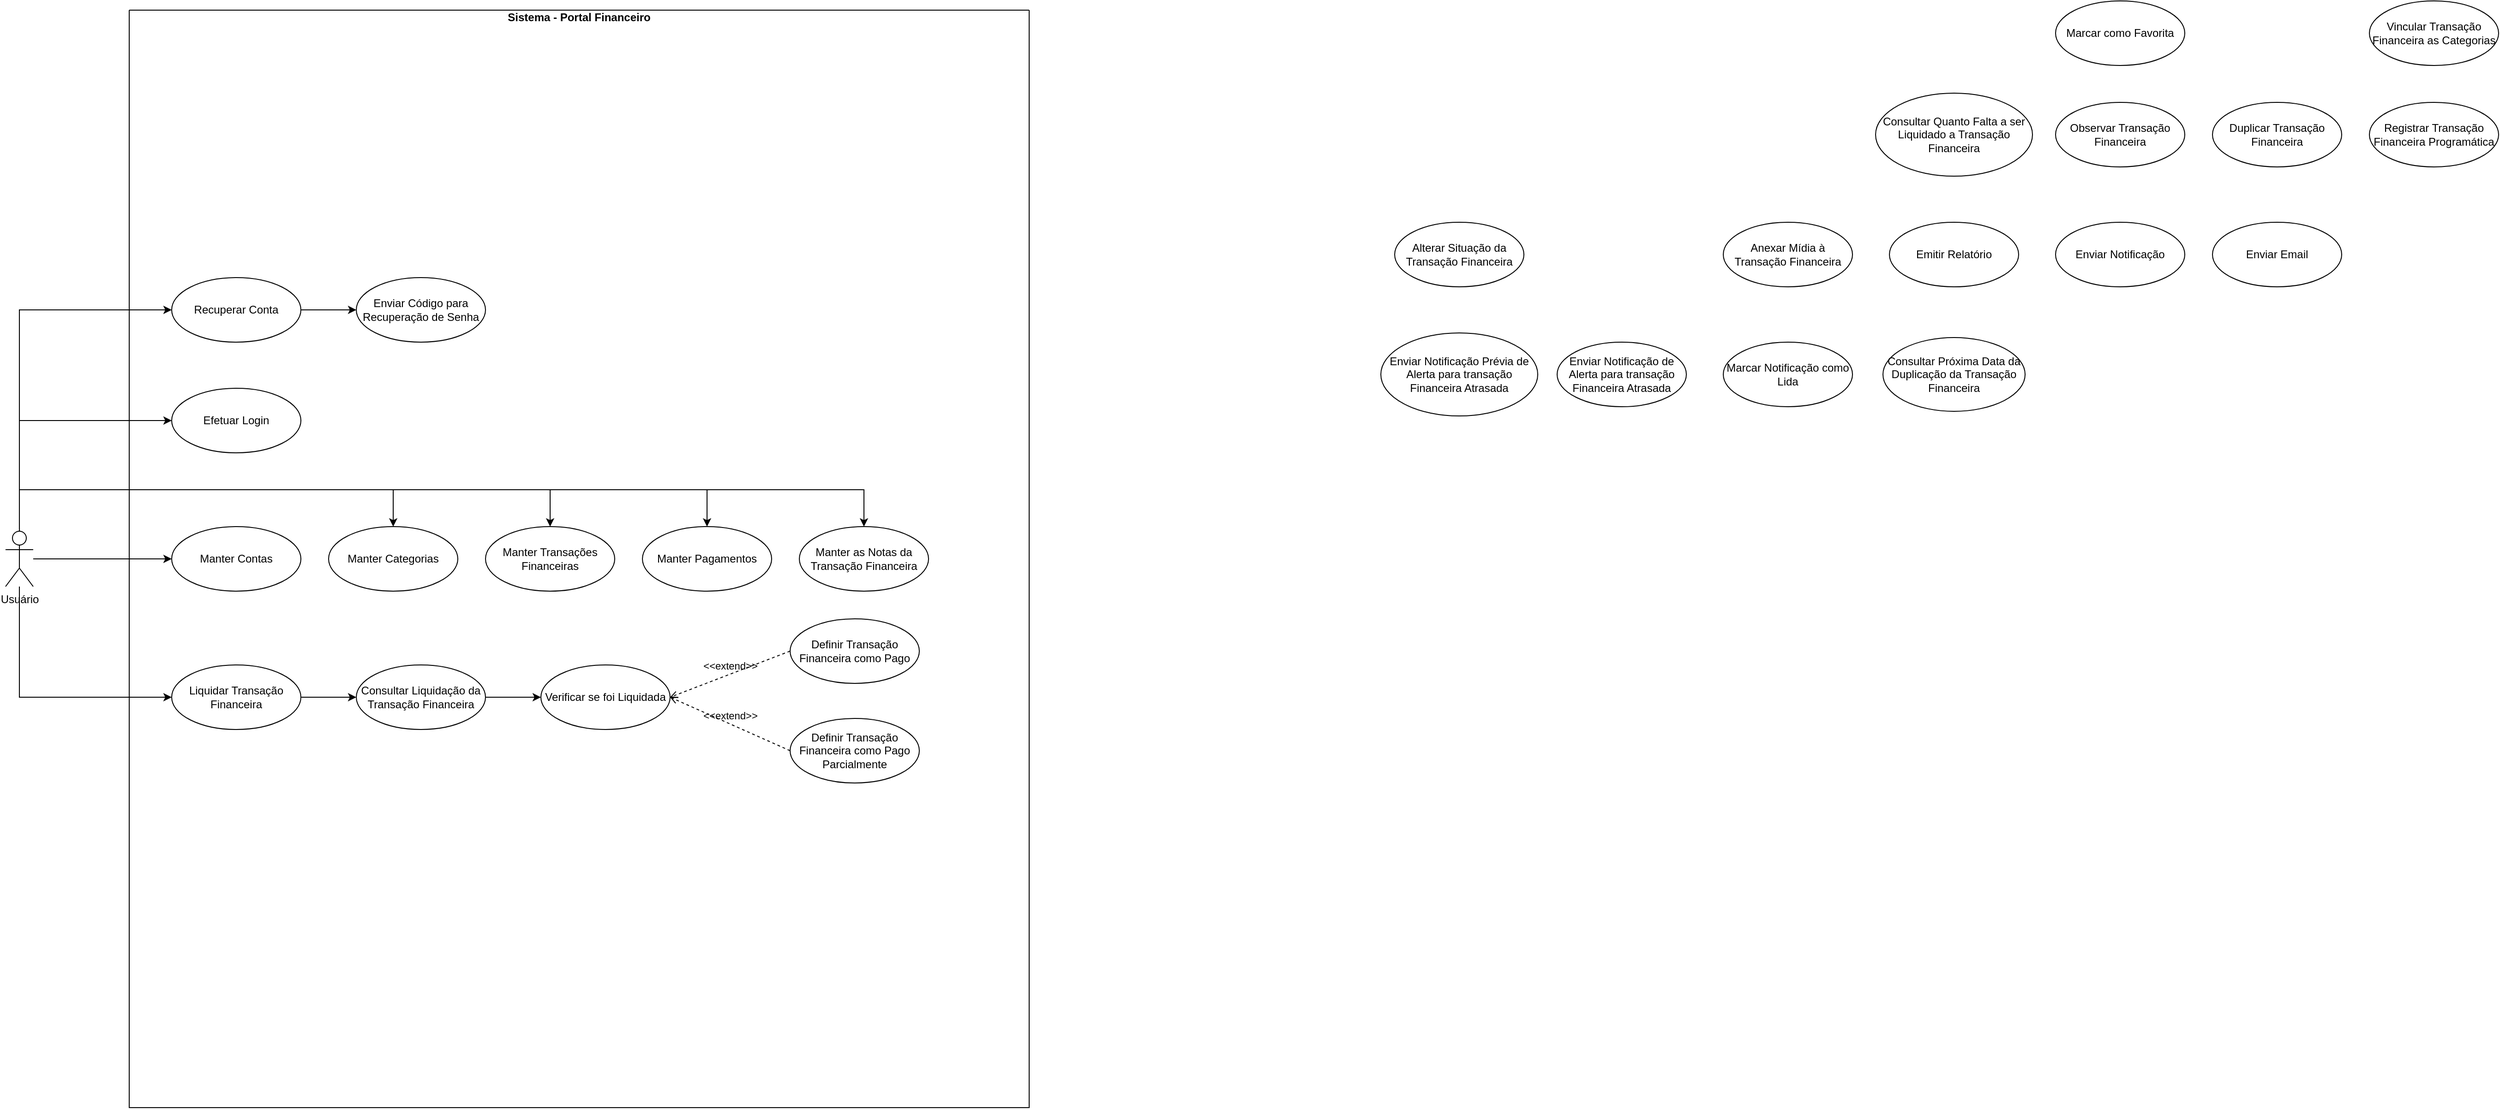 <mxfile version="22.1.3" type="github">
  <diagram name="Página-1" id="0_DiLKsLMHJAqkCnHoMm">
    <mxGraphModel dx="2568" dy="994" grid="1" gridSize="10" guides="1" tooltips="1" connect="1" arrows="1" fold="1" page="1" pageScale="1" pageWidth="827" pageHeight="1169" math="0" shadow="0">
      <root>
        <mxCell id="0" />
        <mxCell id="1" parent="0" />
        <mxCell id="VWrTSUjw16DK-F-tD3xL-19" style="edgeStyle=orthogonalEdgeStyle;rounded=0;orthogonalLoop=1;jettySize=auto;html=1;" parent="1" source="b8jXtvzzi0fBcoB_L3CN-16" target="b8jXtvzzi0fBcoB_L3CN-21" edge="1">
          <mxGeometry relative="1" as="geometry" />
        </mxCell>
        <mxCell id="VWrTSUjw16DK-F-tD3xL-20" style="edgeStyle=orthogonalEdgeStyle;rounded=0;orthogonalLoop=1;jettySize=auto;html=1;entryX=0.5;entryY=0;entryDx=0;entryDy=0;exitX=0.5;exitY=0;exitDx=0;exitDy=0;exitPerimeter=0;" parent="1" source="b8jXtvzzi0fBcoB_L3CN-16" target="b8jXtvzzi0fBcoB_L3CN-17" edge="1">
          <mxGeometry relative="1" as="geometry">
            <Array as="points">
              <mxPoint x="-225" y="570" />
              <mxPoint x="180" y="570" />
            </Array>
          </mxGeometry>
        </mxCell>
        <mxCell id="b8jXtvzzi0fBcoB_L3CN-23" value="Enviar Notificação" style="ellipse;whiteSpace=wrap;html=1;" parent="1" vertex="1">
          <mxGeometry x="1981" y="280" width="140" height="70" as="geometry" />
        </mxCell>
        <mxCell id="b8jXtvzzi0fBcoB_L3CN-25" value="Alterar Situação da Transação Financeira" style="ellipse;whiteSpace=wrap;html=1;" parent="1" vertex="1">
          <mxGeometry x="1265" y="280" width="140" height="70" as="geometry" />
        </mxCell>
        <mxCell id="f0Jf9Pf7vCraimB9YkaR-1" value="Duplicar Transação Financeira" style="ellipse;whiteSpace=wrap;html=1;" parent="1" vertex="1">
          <mxGeometry x="2151" y="150" width="140" height="70" as="geometry" />
        </mxCell>
        <mxCell id="f0Jf9Pf7vCraimB9YkaR-3" value="Anexar Mídia à Transação Financeira" style="ellipse;whiteSpace=wrap;html=1;" parent="1" vertex="1">
          <mxGeometry x="1621" y="280" width="140" height="70" as="geometry" />
        </mxCell>
        <mxCell id="VWrTSUjw16DK-F-tD3xL-3" value="Marcar como Favorita" style="ellipse;whiteSpace=wrap;html=1;" parent="1" vertex="1">
          <mxGeometry x="1981" y="40" width="140" height="70" as="geometry" />
        </mxCell>
        <mxCell id="VWrTSUjw16DK-F-tD3xL-4" value="Vincular Transação Financeira as Categorias" style="ellipse;whiteSpace=wrap;html=1;" parent="1" vertex="1">
          <mxGeometry x="2321" y="40" width="140" height="70" as="geometry" />
        </mxCell>
        <mxCell id="VWrTSUjw16DK-F-tD3xL-7" value="Consultar Quanto Falta a ser Liquidado a Transação Financeira" style="ellipse;whiteSpace=wrap;html=1;" parent="1" vertex="1">
          <mxGeometry x="1786" y="140" width="170" height="90" as="geometry" />
        </mxCell>
        <mxCell id="VWrTSUjw16DK-F-tD3xL-9" value="Observar Transação Financeira" style="ellipse;whiteSpace=wrap;html=1;" parent="1" vertex="1">
          <mxGeometry x="1981" y="150" width="140" height="70" as="geometry" />
        </mxCell>
        <mxCell id="VWrTSUjw16DK-F-tD3xL-10" value="Registrar Transação Financeira Programática" style="ellipse;whiteSpace=wrap;html=1;" parent="1" vertex="1">
          <mxGeometry x="2321" y="150" width="140" height="70" as="geometry" />
        </mxCell>
        <mxCell id="VWrTSUjw16DK-F-tD3xL-12" value="Emitir Relatório" style="ellipse;whiteSpace=wrap;html=1;" parent="1" vertex="1">
          <mxGeometry x="1801" y="280" width="140" height="70" as="geometry" />
        </mxCell>
        <mxCell id="VWrTSUjw16DK-F-tD3xL-13" value="Enviar Email" style="ellipse;whiteSpace=wrap;html=1;" parent="1" vertex="1">
          <mxGeometry x="2151" y="280" width="140" height="70" as="geometry" />
        </mxCell>
        <mxCell id="VWrTSUjw16DK-F-tD3xL-14" value="Marcar Notificação como Lida" style="ellipse;whiteSpace=wrap;html=1;" parent="1" vertex="1">
          <mxGeometry x="1621" y="410" width="140" height="70" as="geometry" />
        </mxCell>
        <mxCell id="VWrTSUjw16DK-F-tD3xL-15" value="Enviar Notificação de Alerta para transação Financeira Atrasada" style="ellipse;whiteSpace=wrap;html=1;" parent="1" vertex="1">
          <mxGeometry x="1441" y="410" width="140" height="70" as="geometry" />
        </mxCell>
        <mxCell id="VWrTSUjw16DK-F-tD3xL-16" value="Enviar Notificação Prévia de Alerta para transação Financeira Atrasada" style="ellipse;whiteSpace=wrap;html=1;" parent="1" vertex="1">
          <mxGeometry x="1250" y="400" width="170" height="90" as="geometry" />
        </mxCell>
        <mxCell id="VWrTSUjw16DK-F-tD3xL-17" value="&#xa;Sistema - Portal Financeiro" style="swimlane;startSize=0;" parent="1" vertex="1">
          <mxGeometry x="-106" y="50" width="975" height="1190" as="geometry" />
        </mxCell>
        <mxCell id="b8jXtvzzi0fBcoB_L3CN-21" value="Manter Contas" style="ellipse;whiteSpace=wrap;html=1;" parent="VWrTSUjw16DK-F-tD3xL-17" vertex="1">
          <mxGeometry x="46" y="560" width="140" height="70" as="geometry" />
        </mxCell>
        <mxCell id="b8jXtvzzi0fBcoB_L3CN-22" value="Efetuar Login" style="ellipse;whiteSpace=wrap;html=1;" parent="VWrTSUjw16DK-F-tD3xL-17" vertex="1">
          <mxGeometry x="46" y="410" width="140" height="70" as="geometry" />
        </mxCell>
        <mxCell id="b8jXtvzzi0fBcoB_L3CN-17" value="Manter Categorias" style="ellipse;whiteSpace=wrap;html=1;" parent="VWrTSUjw16DK-F-tD3xL-17" vertex="1">
          <mxGeometry x="216" y="560" width="140" height="70" as="geometry" />
        </mxCell>
        <mxCell id="b8jXtvzzi0fBcoB_L3CN-18" value="Manter Transações Financeiras" style="ellipse;whiteSpace=wrap;html=1;" parent="VWrTSUjw16DK-F-tD3xL-17" vertex="1">
          <mxGeometry x="386" y="560" width="140" height="70" as="geometry" />
        </mxCell>
        <mxCell id="VWrTSUjw16DK-F-tD3xL-5" value="Manter Pagamentos" style="ellipse;whiteSpace=wrap;html=1;" parent="VWrTSUjw16DK-F-tD3xL-17" vertex="1">
          <mxGeometry x="556" y="560" width="140" height="70" as="geometry" />
        </mxCell>
        <mxCell id="f0Jf9Pf7vCraimB9YkaR-2" value="Manter as Notas da Transação Financeira" style="ellipse;whiteSpace=wrap;html=1;" parent="VWrTSUjw16DK-F-tD3xL-17" vertex="1">
          <mxGeometry x="726" y="560" width="140" height="70" as="geometry" />
        </mxCell>
        <mxCell id="VWrTSUjw16DK-F-tD3xL-28" style="edgeStyle=orthogonalEdgeStyle;rounded=0;orthogonalLoop=1;jettySize=auto;html=1;entryX=0;entryY=0.5;entryDx=0;entryDy=0;" parent="VWrTSUjw16DK-F-tD3xL-17" source="VWrTSUjw16DK-F-tD3xL-2" target="VWrTSUjw16DK-F-tD3xL-26" edge="1">
          <mxGeometry relative="1" as="geometry" />
        </mxCell>
        <mxCell id="VWrTSUjw16DK-F-tD3xL-2" value="Recuperar Conta" style="ellipse;whiteSpace=wrap;html=1;" parent="VWrTSUjw16DK-F-tD3xL-17" vertex="1">
          <mxGeometry x="46" y="290" width="140" height="70" as="geometry" />
        </mxCell>
        <mxCell id="VWrTSUjw16DK-F-tD3xL-26" value="Enviar Código para Recuperação de Senha" style="ellipse;whiteSpace=wrap;html=1;" parent="VWrTSUjw16DK-F-tD3xL-17" vertex="1">
          <mxGeometry x="246" y="290" width="140" height="70" as="geometry" />
        </mxCell>
        <mxCell id="yilj7VfgWse3Skz_e7k4-5" value="" style="edgeStyle=orthogonalEdgeStyle;rounded=0;orthogonalLoop=1;jettySize=auto;html=1;entryX=0;entryY=0.5;entryDx=0;entryDy=0;" edge="1" parent="VWrTSUjw16DK-F-tD3xL-17" source="VWrTSUjw16DK-F-tD3xL-8" target="VWrTSUjw16DK-F-tD3xL-6">
          <mxGeometry relative="1" as="geometry">
            <mxPoint x="266" y="745" as="targetPoint" />
          </mxGeometry>
        </mxCell>
        <mxCell id="VWrTSUjw16DK-F-tD3xL-8" value="Liquidar Transação Financeira" style="ellipse;whiteSpace=wrap;html=1;" parent="VWrTSUjw16DK-F-tD3xL-17" vertex="1">
          <mxGeometry x="46" y="710" width="140" height="70" as="geometry" />
        </mxCell>
        <mxCell id="yilj7VfgWse3Skz_e7k4-7" style="edgeStyle=orthogonalEdgeStyle;rounded=0;orthogonalLoop=1;jettySize=auto;html=1;" edge="1" parent="VWrTSUjw16DK-F-tD3xL-17" source="VWrTSUjw16DK-F-tD3xL-6" target="yilj7VfgWse3Skz_e7k4-6">
          <mxGeometry relative="1" as="geometry" />
        </mxCell>
        <mxCell id="VWrTSUjw16DK-F-tD3xL-6" value="Consultar Liquidação da Transação Financeira" style="ellipse;whiteSpace=wrap;html=1;" parent="VWrTSUjw16DK-F-tD3xL-17" vertex="1">
          <mxGeometry x="246" y="710" width="140" height="70" as="geometry" />
        </mxCell>
        <mxCell id="yilj7VfgWse3Skz_e7k4-6" value="Verificar se foi Liquidada" style="ellipse;whiteSpace=wrap;html=1;" vertex="1" parent="VWrTSUjw16DK-F-tD3xL-17">
          <mxGeometry x="446" y="710" width="140" height="70" as="geometry" />
        </mxCell>
        <mxCell id="yilj7VfgWse3Skz_e7k4-8" value="Definir Transação Financeira como Pago" style="ellipse;whiteSpace=wrap;html=1;" vertex="1" parent="VWrTSUjw16DK-F-tD3xL-17">
          <mxGeometry x="716" y="660" width="140" height="70" as="geometry" />
        </mxCell>
        <mxCell id="yilj7VfgWse3Skz_e7k4-21" value="Definir Transação Financeira como Pago Parcialmente" style="ellipse;whiteSpace=wrap;html=1;" vertex="1" parent="VWrTSUjw16DK-F-tD3xL-17">
          <mxGeometry x="716" y="768" width="140" height="70" as="geometry" />
        </mxCell>
        <mxCell id="yilj7VfgWse3Skz_e7k4-25" value="&amp;lt;&amp;lt;extend&amp;gt;&amp;gt;" style="html=1;verticalAlign=bottom;labelBackgroundColor=none;endArrow=open;endFill=0;dashed=1;rounded=0;exitX=0;exitY=0.5;exitDx=0;exitDy=0;entryX=1;entryY=0.5;entryDx=0;entryDy=0;" edge="1" parent="VWrTSUjw16DK-F-tD3xL-17" source="yilj7VfgWse3Skz_e7k4-21" target="yilj7VfgWse3Skz_e7k4-6">
          <mxGeometry width="160" relative="1" as="geometry">
            <mxPoint x="506" y="830" as="sourcePoint" />
            <mxPoint x="666" y="830" as="targetPoint" />
          </mxGeometry>
        </mxCell>
        <mxCell id="yilj7VfgWse3Skz_e7k4-26" value="&amp;lt;&amp;lt;extend&amp;gt;&amp;gt;" style="html=1;verticalAlign=bottom;labelBackgroundColor=none;endArrow=open;endFill=0;dashed=1;rounded=0;exitX=0;exitY=0.5;exitDx=0;exitDy=0;entryX=1;entryY=0.5;entryDx=0;entryDy=0;" edge="1" parent="VWrTSUjw16DK-F-tD3xL-17" source="yilj7VfgWse3Skz_e7k4-8" target="yilj7VfgWse3Skz_e7k4-6">
          <mxGeometry width="160" relative="1" as="geometry">
            <mxPoint x="596" y="744.8" as="sourcePoint" />
            <mxPoint x="756" y="744.8" as="targetPoint" />
          </mxGeometry>
        </mxCell>
        <mxCell id="VWrTSUjw16DK-F-tD3xL-21" style="edgeStyle=orthogonalEdgeStyle;rounded=0;orthogonalLoop=1;jettySize=auto;html=1;entryX=0.5;entryY=0;entryDx=0;entryDy=0;" parent="1" source="b8jXtvzzi0fBcoB_L3CN-16" target="b8jXtvzzi0fBcoB_L3CN-18" edge="1">
          <mxGeometry relative="1" as="geometry">
            <mxPoint x="-225" y="620" as="sourcePoint" />
            <mxPoint x="180" y="610" as="targetPoint" />
            <Array as="points">
              <mxPoint x="-225" y="570" />
              <mxPoint x="350" y="570" />
            </Array>
          </mxGeometry>
        </mxCell>
        <mxCell id="VWrTSUjw16DK-F-tD3xL-23" style="edgeStyle=orthogonalEdgeStyle;rounded=0;orthogonalLoop=1;jettySize=auto;html=1;entryX=0.5;entryY=0;entryDx=0;entryDy=0;exitX=0.5;exitY=0;exitDx=0;exitDy=0;exitPerimeter=0;" parent="1" source="b8jXtvzzi0fBcoB_L3CN-16" target="VWrTSUjw16DK-F-tD3xL-5" edge="1">
          <mxGeometry relative="1" as="geometry">
            <Array as="points">
              <mxPoint x="-225" y="570" />
              <mxPoint x="520" y="570" />
            </Array>
            <mxPoint x="-280" y="580" as="sourcePoint" />
          </mxGeometry>
        </mxCell>
        <mxCell id="VWrTSUjw16DK-F-tD3xL-24" style="edgeStyle=orthogonalEdgeStyle;rounded=0;orthogonalLoop=1;jettySize=auto;html=1;entryX=0.5;entryY=0;entryDx=0;entryDy=0;exitX=0.5;exitY=0;exitDx=0;exitDy=0;exitPerimeter=0;" parent="1" source="b8jXtvzzi0fBcoB_L3CN-16" target="f0Jf9Pf7vCraimB9YkaR-2" edge="1">
          <mxGeometry relative="1" as="geometry">
            <Array as="points">
              <mxPoint x="-225" y="570" />
              <mxPoint x="690" y="570" />
            </Array>
            <mxPoint x="-225" y="610" as="sourcePoint" />
          </mxGeometry>
        </mxCell>
        <mxCell id="VWrTSUjw16DK-F-tD3xL-25" style="edgeStyle=orthogonalEdgeStyle;rounded=0;orthogonalLoop=1;jettySize=auto;html=1;entryX=0;entryY=0.5;entryDx=0;entryDy=0;exitX=0.5;exitY=0;exitDx=0;exitDy=0;exitPerimeter=0;" parent="1" source="b8jXtvzzi0fBcoB_L3CN-16" target="b8jXtvzzi0fBcoB_L3CN-22" edge="1">
          <mxGeometry relative="1" as="geometry">
            <mxPoint x="-210" y="600" as="sourcePoint" />
            <Array as="points">
              <mxPoint x="-225" y="495" />
            </Array>
          </mxGeometry>
        </mxCell>
        <mxCell id="VWrTSUjw16DK-F-tD3xL-27" style="edgeStyle=orthogonalEdgeStyle;rounded=0;orthogonalLoop=1;jettySize=auto;html=1;entryX=0;entryY=0.5;entryDx=0;entryDy=0;exitX=0.5;exitY=0;exitDx=0;exitDy=0;exitPerimeter=0;" parent="1" source="b8jXtvzzi0fBcoB_L3CN-16" target="VWrTSUjw16DK-F-tD3xL-2" edge="1">
          <mxGeometry relative="1" as="geometry">
            <mxPoint x="-200" y="610" as="sourcePoint" />
          </mxGeometry>
        </mxCell>
        <mxCell id="yilj7VfgWse3Skz_e7k4-1" style="edgeStyle=orthogonalEdgeStyle;rounded=0;orthogonalLoop=1;jettySize=auto;html=1;entryX=0;entryY=0.5;entryDx=0;entryDy=0;" edge="1" parent="1" source="b8jXtvzzi0fBcoB_L3CN-16" target="VWrTSUjw16DK-F-tD3xL-8">
          <mxGeometry relative="1" as="geometry">
            <mxPoint x="-225" y="680" as="sourcePoint" />
            <Array as="points">
              <mxPoint x="-225" y="795" />
            </Array>
          </mxGeometry>
        </mxCell>
        <mxCell id="b8jXtvzzi0fBcoB_L3CN-16" value="Usuário" style="shape=umlActor;verticalLabelPosition=bottom;verticalAlign=top;html=1;outlineConnect=0;" parent="1" vertex="1">
          <mxGeometry x="-240" y="615" width="30" height="60" as="geometry" />
        </mxCell>
        <mxCell id="yilj7VfgWse3Skz_e7k4-3" value="Consultar Próxima Data da Duplicação da Transação Financeira" style="ellipse;whiteSpace=wrap;html=1;" vertex="1" parent="1">
          <mxGeometry x="1794" y="405" width="154" height="80" as="geometry" />
        </mxCell>
      </root>
    </mxGraphModel>
  </diagram>
</mxfile>
